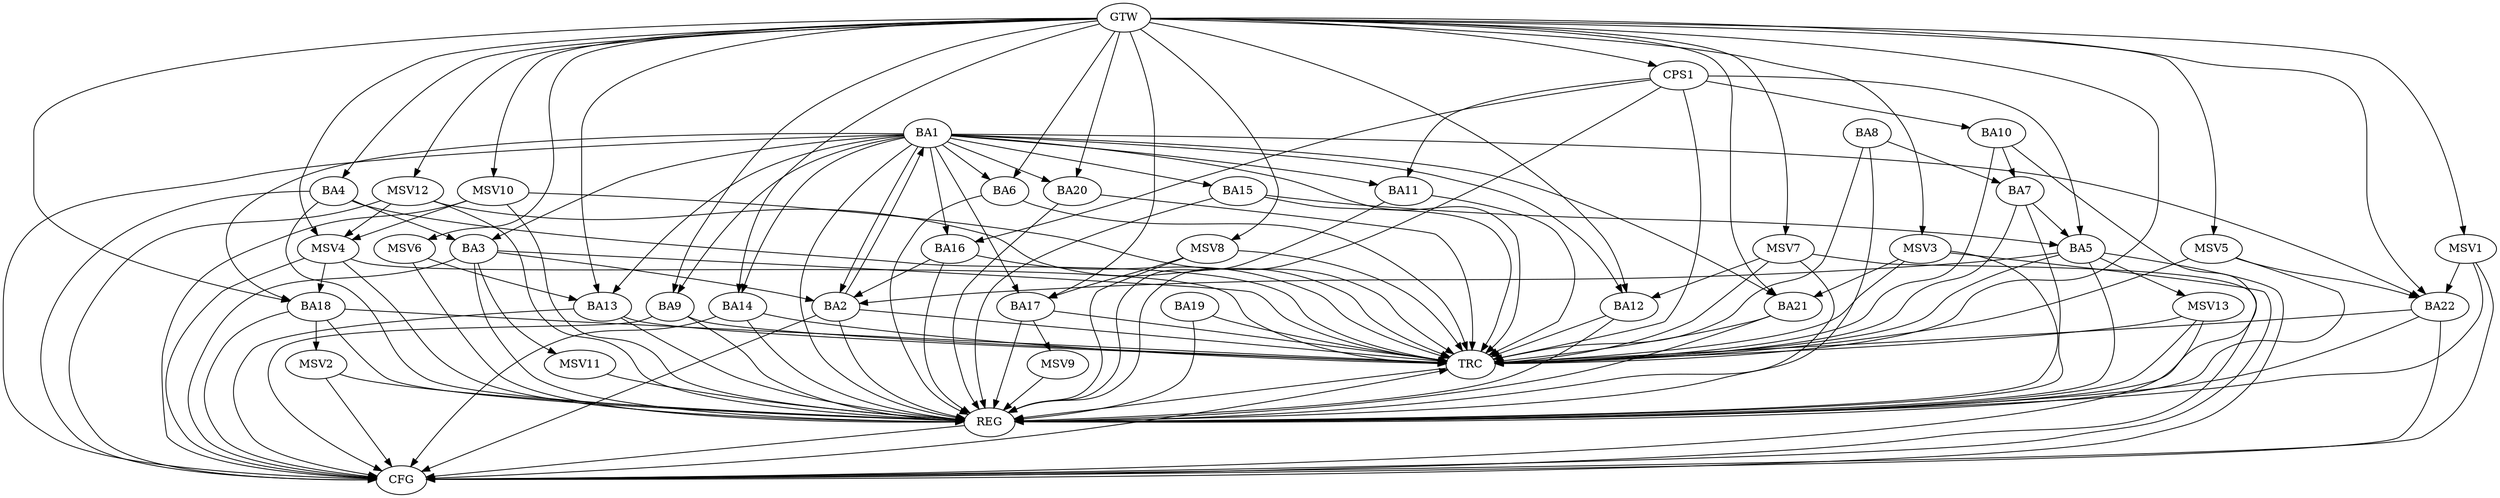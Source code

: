 strict digraph G {
  BA1 [ label="BA1" ];
  BA2 [ label="BA2" ];
  BA3 [ label="BA3" ];
  BA4 [ label="BA4" ];
  BA5 [ label="BA5" ];
  BA6 [ label="BA6" ];
  BA7 [ label="BA7" ];
  BA8 [ label="BA8" ];
  BA9 [ label="BA9" ];
  BA10 [ label="BA10" ];
  BA11 [ label="BA11" ];
  BA12 [ label="BA12" ];
  BA13 [ label="BA13" ];
  BA14 [ label="BA14" ];
  BA15 [ label="BA15" ];
  BA16 [ label="BA16" ];
  BA17 [ label="BA17" ];
  BA18 [ label="BA18" ];
  BA19 [ label="BA19" ];
  BA20 [ label="BA20" ];
  BA21 [ label="BA21" ];
  BA22 [ label="BA22" ];
  CPS1 [ label="CPS1" ];
  GTW [ label="GTW" ];
  REG [ label="REG" ];
  CFG [ label="CFG" ];
  TRC [ label="TRC" ];
  MSV1 [ label="MSV1" ];
  MSV2 [ label="MSV2" ];
  MSV3 [ label="MSV3" ];
  MSV4 [ label="MSV4" ];
  MSV5 [ label="MSV5" ];
  MSV6 [ label="MSV6" ];
  MSV7 [ label="MSV7" ];
  MSV8 [ label="MSV8" ];
  MSV9 [ label="MSV9" ];
  MSV10 [ label="MSV10" ];
  MSV11 [ label="MSV11" ];
  MSV12 [ label="MSV12" ];
  MSV13 [ label="MSV13" ];
  BA1 -> BA2;
  BA2 -> BA1;
  BA3 -> BA2;
  BA4 -> BA3;
  BA5 -> BA2;
  BA7 -> BA5;
  BA8 -> BA7;
  BA10 -> BA7;
  BA15 -> BA5;
  BA16 -> BA2;
  CPS1 -> BA16;
  CPS1 -> BA11;
  CPS1 -> BA10;
  CPS1 -> BA5;
  GTW -> BA4;
  GTW -> BA6;
  GTW -> BA9;
  GTW -> BA12;
  GTW -> BA13;
  GTW -> BA14;
  GTW -> BA17;
  GTW -> BA18;
  GTW -> BA20;
  GTW -> BA21;
  GTW -> BA22;
  GTW -> CPS1;
  BA1 -> REG;
  BA2 -> REG;
  BA3 -> REG;
  BA4 -> REG;
  BA5 -> REG;
  BA6 -> REG;
  BA7 -> REG;
  BA8 -> REG;
  BA9 -> REG;
  BA10 -> REG;
  BA11 -> REG;
  BA12 -> REG;
  BA13 -> REG;
  BA14 -> REG;
  BA15 -> REG;
  BA16 -> REG;
  BA17 -> REG;
  BA18 -> REG;
  BA19 -> REG;
  BA20 -> REG;
  BA21 -> REG;
  BA22 -> REG;
  CPS1 -> REG;
  BA3 -> CFG;
  BA13 -> CFG;
  BA9 -> CFG;
  BA5 -> CFG;
  BA18 -> CFG;
  BA4 -> CFG;
  BA14 -> CFG;
  BA2 -> CFG;
  BA22 -> CFG;
  BA1 -> CFG;
  REG -> CFG;
  BA1 -> TRC;
  BA2 -> TRC;
  BA3 -> TRC;
  BA4 -> TRC;
  BA5 -> TRC;
  BA6 -> TRC;
  BA7 -> TRC;
  BA8 -> TRC;
  BA9 -> TRC;
  BA10 -> TRC;
  BA11 -> TRC;
  BA12 -> TRC;
  BA13 -> TRC;
  BA14 -> TRC;
  BA15 -> TRC;
  BA16 -> TRC;
  BA17 -> TRC;
  BA18 -> TRC;
  BA19 -> TRC;
  BA20 -> TRC;
  BA21 -> TRC;
  BA22 -> TRC;
  CPS1 -> TRC;
  GTW -> TRC;
  CFG -> TRC;
  TRC -> REG;
  BA1 -> BA20;
  BA1 -> BA9;
  BA1 -> BA18;
  BA1 -> BA13;
  BA1 -> BA16;
  BA1 -> BA14;
  BA1 -> BA22;
  BA1 -> BA11;
  BA1 -> BA6;
  BA1 -> BA15;
  BA1 -> BA17;
  BA1 -> BA12;
  BA1 -> BA3;
  BA1 -> BA21;
  MSV1 -> BA22;
  GTW -> MSV1;
  MSV1 -> REG;
  MSV1 -> CFG;
  BA18 -> MSV2;
  MSV2 -> REG;
  MSV2 -> CFG;
  MSV3 -> BA21;
  GTW -> MSV3;
  MSV3 -> REG;
  MSV3 -> TRC;
  MSV3 -> CFG;
  MSV4 -> BA18;
  GTW -> MSV4;
  MSV4 -> REG;
  MSV4 -> TRC;
  MSV4 -> CFG;
  MSV5 -> BA22;
  GTW -> MSV5;
  MSV5 -> REG;
  MSV5 -> TRC;
  MSV6 -> BA13;
  GTW -> MSV6;
  MSV6 -> REG;
  MSV7 -> BA12;
  GTW -> MSV7;
  MSV7 -> REG;
  MSV7 -> TRC;
  MSV7 -> CFG;
  MSV8 -> BA17;
  GTW -> MSV8;
  MSV8 -> REG;
  MSV8 -> TRC;
  BA17 -> MSV9;
  MSV9 -> REG;
  MSV10 -> MSV4;
  GTW -> MSV10;
  MSV10 -> REG;
  MSV10 -> TRC;
  MSV10 -> CFG;
  BA3 -> MSV11;
  MSV11 -> REG;
  MSV12 -> MSV4;
  GTW -> MSV12;
  MSV12 -> REG;
  MSV12 -> TRC;
  MSV12 -> CFG;
  BA5 -> MSV13;
  MSV13 -> REG;
  MSV13 -> TRC;
  MSV13 -> CFG;
}

